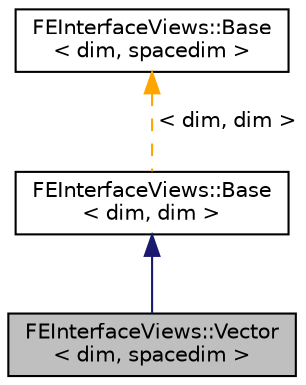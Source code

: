 digraph "FEInterfaceViews::Vector&lt; dim, spacedim &gt;"
{
 // LATEX_PDF_SIZE
  edge [fontname="Helvetica",fontsize="10",labelfontname="Helvetica",labelfontsize="10"];
  node [fontname="Helvetica",fontsize="10",shape=record];
  Node1 [label="FEInterfaceViews::Vector\l\< dim, spacedim \>",height=0.2,width=0.4,color="black", fillcolor="grey75", style="filled", fontcolor="black",tooltip=" "];
  Node2 -> Node1 [dir="back",color="midnightblue",fontsize="10",style="solid",fontname="Helvetica"];
  Node2 [label="FEInterfaceViews::Base\l\< dim, dim \>",height=0.2,width=0.4,color="black", fillcolor="white", style="filled",URL="$classFEInterfaceViews_1_1Base.html",tooltip=" "];
  Node3 -> Node2 [dir="back",color="orange",fontsize="10",style="dashed",label=" \< dim, dim \>" ,fontname="Helvetica"];
  Node3 [label="FEInterfaceViews::Base\l\< dim, spacedim \>",height=0.2,width=0.4,color="black", fillcolor="white", style="filled",URL="$classFEInterfaceViews_1_1Base.html",tooltip=" "];
}
